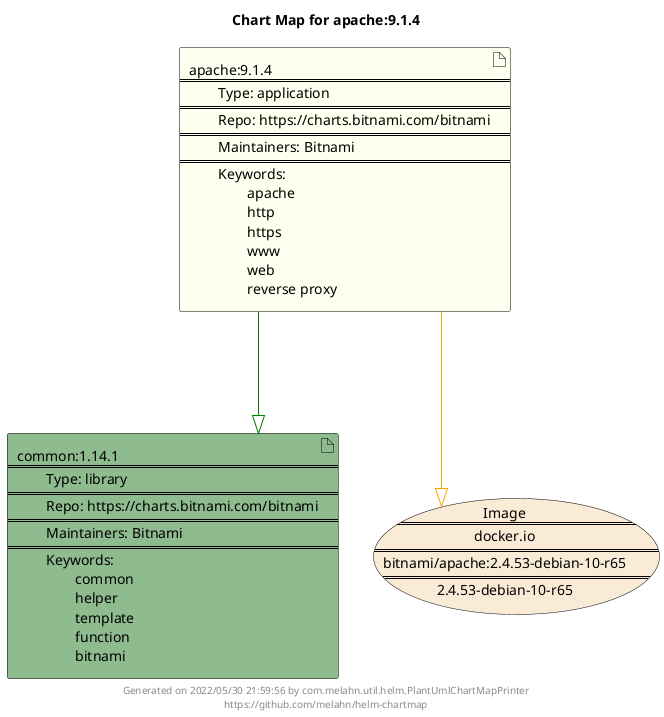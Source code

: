 @startuml
skinparam linetype ortho
skinparam backgroundColor white
skinparam usecaseBorderColor black
skinparam usecaseArrowColor LightSlateGray
skinparam artifactBorderColor black
skinparam artifactArrowColor LightSlateGray

title Chart Map for apache:9.1.4

'There are 2 referenced Helm Charts
artifact "apache:9.1.4\n====\n\tType: application\n====\n\tRepo: https://charts.bitnami.com/bitnami\n====\n\tMaintainers: Bitnami\n====\n\tKeywords: \n\t\tapache\n\t\thttp\n\t\thttps\n\t\twww\n\t\tweb\n\t\treverse proxy" as apache_9_1_4 #Ivory
artifact "common:1.14.1\n====\n\tType: library\n====\n\tRepo: https://charts.bitnami.com/bitnami\n====\n\tMaintainers: Bitnami\n====\n\tKeywords: \n\t\tcommon\n\t\thelper\n\t\ttemplate\n\t\tfunction\n\t\tbitnami" as common_1_14_1 #DarkSeaGreen

'There is one referenced Docker Image
usecase "Image\n====\ndocker.io\n====\nbitnami/apache:2.4.53-debian-10-r65\n====\n2.4.53-debian-10-r65" as docker_io_bitnami_apache_2_4_53_debian_10_r65 #AntiqueWhite

'Chart Dependencies
apache_9_1_4--[#green]-|>common_1_14_1
apache_9_1_4--[#orange]-|>docker_io_bitnami_apache_2_4_53_debian_10_r65

center footer Generated on 2022/05/30 21:59:56 by com.melahn.util.helm.PlantUmlChartMapPrinter\nhttps://github.com/melahn/helm-chartmap
@enduml
